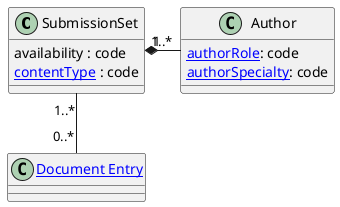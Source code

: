 @startuml

class "SubmissionSet" as s {
    availability : code
    [[ValueSet-IHEXDScontentTypeCode.html contentType]] : code
}

class "Author" as a {
    [[ValueSet-IHEXDSauthorRole.html authorRole]]: code
    [[ValueSet-IHEXDSauthorSpecialty.html authorSpecialty]]: code
}

class "[[document.html Document Entry]]" as de {

}

s "1..*" -- "0..*" de
s "1" *-right- "1..*" a

@enduml